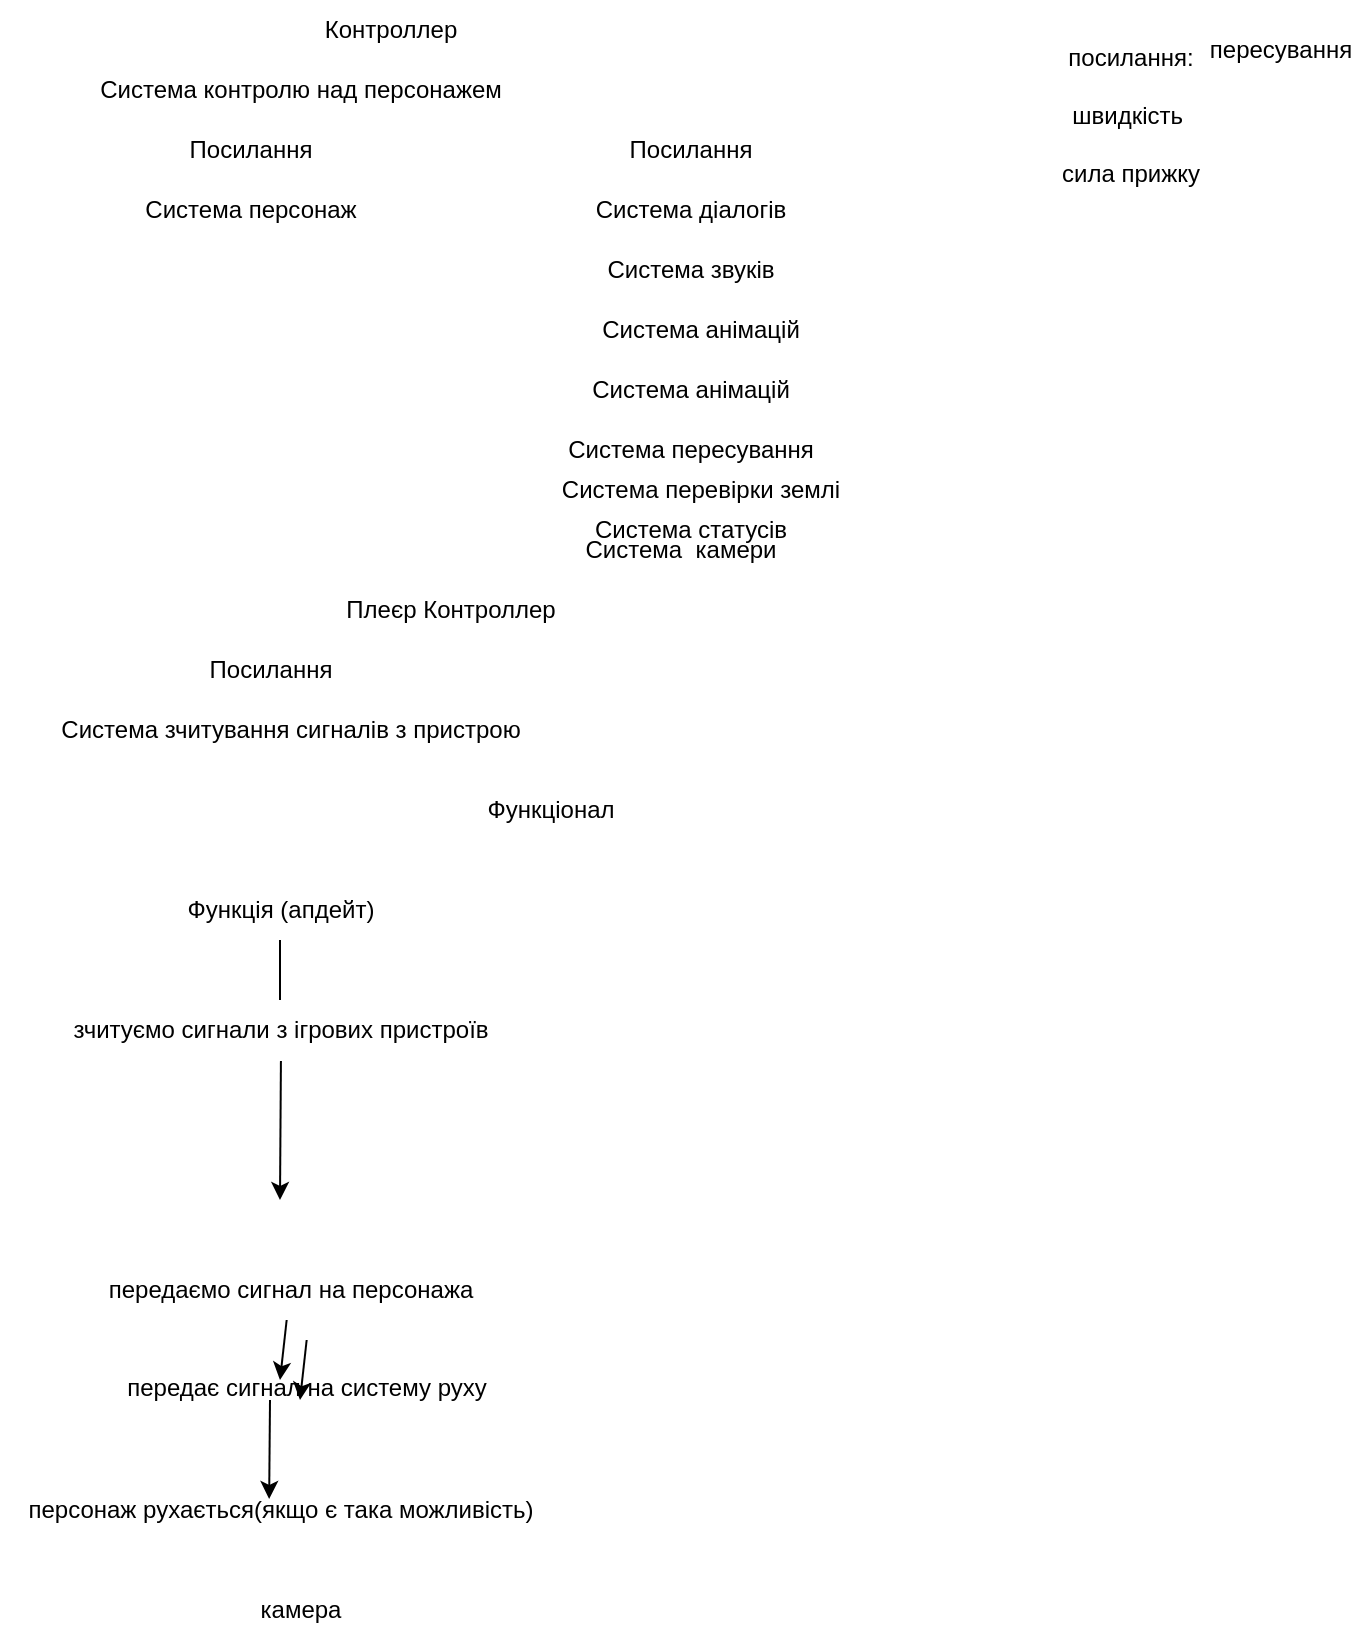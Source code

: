 <mxfile version="20.5.2" type="github"><diagram id="5h9PG_vXuS3DJWd-Hs_G" name="Страница 1"><mxGraphModel dx="2249" dy="804" grid="1" gridSize="10" guides="1" tooltips="1" connect="1" arrows="1" fold="1" page="1" pageScale="1" pageWidth="827" pageHeight="1169" math="0" shadow="0"><root><mxCell id="0"/><mxCell id="1" parent="0"/><mxCell id="dtSt8e3I-HmDm1G3f-C_-1" value="Контроллер" style="text;html=1;resizable=0;autosize=1;align=center;verticalAlign=middle;points=[];fillColor=none;strokeColor=none;rounded=0;" parent="1" vertex="1"><mxGeometry x="120" y="300" width="90" height="30" as="geometry"/></mxCell><mxCell id="dtSt8e3I-HmDm1G3f-C_-2" value="Система контролю над персонажем" style="text;html=1;resizable=0;autosize=1;align=center;verticalAlign=middle;points=[];fillColor=none;strokeColor=none;rounded=0;" parent="1" vertex="1"><mxGeometry x="10" y="330" width="220" height="30" as="geometry"/></mxCell><mxCell id="dtSt8e3I-HmDm1G3f-C_-3" value="Посилання" style="text;html=1;resizable=0;autosize=1;align=center;verticalAlign=middle;points=[];fillColor=none;strokeColor=none;rounded=0;" parent="1" vertex="1"><mxGeometry x="275" y="360" width="80" height="30" as="geometry"/></mxCell><mxCell id="dtSt8e3I-HmDm1G3f-C_-4" value="Система діалогів" style="text;html=1;resizable=0;autosize=1;align=center;verticalAlign=middle;points=[];fillColor=none;strokeColor=none;rounded=0;" parent="1" vertex="1"><mxGeometry x="255" y="390" width="120" height="30" as="geometry"/></mxCell><mxCell id="dtSt8e3I-HmDm1G3f-C_-5" value="Система звуків" style="text;html=1;resizable=0;autosize=1;align=center;verticalAlign=middle;points=[];fillColor=none;strokeColor=none;rounded=0;" parent="1" vertex="1"><mxGeometry x="260" y="420" width="110" height="30" as="geometry"/></mxCell><mxCell id="dtSt8e3I-HmDm1G3f-C_-6" value="Система анімацій" style="text;html=1;resizable=0;autosize=1;align=center;verticalAlign=middle;points=[];fillColor=none;strokeColor=none;rounded=0;" parent="1" vertex="1"><mxGeometry x="260" y="450" width="120" height="30" as="geometry"/></mxCell><mxCell id="dtSt8e3I-HmDm1G3f-C_-7" value="Система анімацій" style="text;html=1;resizable=0;autosize=1;align=center;verticalAlign=middle;points=[];fillColor=none;strokeColor=none;rounded=0;" parent="1" vertex="1"><mxGeometry x="255" y="480" width="120" height="30" as="geometry"/></mxCell><mxCell id="dtSt8e3I-HmDm1G3f-C_-8" value="Система пересування" style="text;html=1;resizable=0;autosize=1;align=center;verticalAlign=middle;points=[];fillColor=none;strokeColor=none;rounded=0;" parent="1" vertex="1"><mxGeometry x="240" y="510" width="150" height="30" as="geometry"/></mxCell><mxCell id="dtSt8e3I-HmDm1G3f-C_-9" value="Система перевірки землі" style="text;html=1;resizable=0;autosize=1;align=center;verticalAlign=middle;points=[];fillColor=none;strokeColor=none;rounded=0;" parent="1" vertex="1"><mxGeometry x="240" y="530" width="160" height="30" as="geometry"/></mxCell><mxCell id="dtSt8e3I-HmDm1G3f-C_-10" value="Система статусів" style="text;html=1;resizable=0;autosize=1;align=center;verticalAlign=middle;points=[];fillColor=none;strokeColor=none;rounded=0;" parent="1" vertex="1"><mxGeometry x="255" y="550" width="120" height="30" as="geometry"/></mxCell><mxCell id="dtSt8e3I-HmDm1G3f-C_-12" value="Посилання" style="text;html=1;resizable=0;autosize=1;align=center;verticalAlign=middle;points=[];fillColor=none;strokeColor=none;rounded=0;" parent="1" vertex="1"><mxGeometry x="55" y="360" width="80" height="30" as="geometry"/></mxCell><mxCell id="dtSt8e3I-HmDm1G3f-C_-13" value="Система персонаж" style="text;html=1;resizable=0;autosize=1;align=center;verticalAlign=middle;points=[];fillColor=none;strokeColor=none;rounded=0;" parent="1" vertex="1"><mxGeometry x="30" y="390" width="130" height="30" as="geometry"/></mxCell><mxCell id="dtSt8e3I-HmDm1G3f-C_-14" value="Плеєр Контроллер" style="text;html=1;resizable=0;autosize=1;align=center;verticalAlign=middle;points=[];fillColor=none;strokeColor=none;rounded=0;" parent="1" vertex="1"><mxGeometry x="130" y="590" width="130" height="30" as="geometry"/></mxCell><mxCell id="dtSt8e3I-HmDm1G3f-C_-15" value="Посилання" style="text;html=1;resizable=0;autosize=1;align=center;verticalAlign=middle;points=[];fillColor=none;strokeColor=none;rounded=0;" parent="1" vertex="1"><mxGeometry x="65" y="620" width="80" height="30" as="geometry"/></mxCell><mxCell id="dtSt8e3I-HmDm1G3f-C_-17" value="Система зчитування сигналів з пристрою" style="text;html=1;resizable=0;autosize=1;align=center;verticalAlign=middle;points=[];fillColor=none;strokeColor=none;rounded=0;" parent="1" vertex="1"><mxGeometry x="-10" y="650" width="250" height="30" as="geometry"/></mxCell><mxCell id="dtSt8e3I-HmDm1G3f-C_-18" value="Функціонал" style="text;html=1;resizable=0;autosize=1;align=center;verticalAlign=middle;points=[];fillColor=none;strokeColor=none;rounded=0;" parent="1" vertex="1"><mxGeometry x="200" y="690" width="90" height="30" as="geometry"/></mxCell><mxCell id="dtSt8e3I-HmDm1G3f-C_-19" value="Функція (апдейт)" style="text;html=1;resizable=0;autosize=1;align=center;verticalAlign=middle;points=[];fillColor=none;strokeColor=none;rounded=0;" parent="1" vertex="1"><mxGeometry x="50" y="740" width="120" height="30" as="geometry"/></mxCell><mxCell id="dtSt8e3I-HmDm1G3f-C_-20" value="" style="endArrow=none;html=1;rounded=0;exitX=0.5;exitY=1;exitDx=0;exitDy=0;exitPerimeter=0;" parent="1" source="dtSt8e3I-HmDm1G3f-C_-19" edge="1"><mxGeometry width="50" height="50" relative="1" as="geometry"><mxPoint x="190" y="720" as="sourcePoint"/><mxPoint x="110" y="800" as="targetPoint"/></mxGeometry></mxCell><mxCell id="dtSt8e3I-HmDm1G3f-C_-21" value="зчитуємо сигнали з ігрових пристроїв" style="text;html=1;resizable=0;autosize=1;align=center;verticalAlign=middle;points=[];fillColor=none;strokeColor=none;rounded=0;" parent="1" vertex="1"><mxGeometry x="-5" y="800" width="230" height="30" as="geometry"/></mxCell><mxCell id="dtSt8e3I-HmDm1G3f-C_-23" value="" style="endArrow=classic;html=1;rounded=0;exitX=0.502;exitY=1.017;exitDx=0;exitDy=0;exitPerimeter=0;" parent="1" source="dtSt8e3I-HmDm1G3f-C_-21" edge="1"><mxGeometry width="50" height="50" relative="1" as="geometry"><mxPoint x="240" y="620" as="sourcePoint"/><mxPoint x="110" y="900" as="targetPoint"/></mxGeometry></mxCell><mxCell id="dtSt8e3I-HmDm1G3f-C_-24" value="передаємо сигнал на персонажа" style="text;html=1;resizable=0;autosize=1;align=center;verticalAlign=middle;points=[];fillColor=none;strokeColor=none;rounded=0;" parent="1" vertex="1"><mxGeometry x="10" y="930" width="210" height="30" as="geometry"/></mxCell><mxCell id="dtSt8e3I-HmDm1G3f-C_-25" value="передає сигнал на систему руху" style="text;html=1;resizable=0;autosize=1;align=center;verticalAlign=middle;points=[];fillColor=none;strokeColor=none;rounded=0;" parent="1" vertex="1"><mxGeometry x="23" y="979" width="200" height="30" as="geometry"/></mxCell><mxCell id="dtSt8e3I-HmDm1G3f-C_-26" value="персонаж рухається(якщо є така можливість)" style="text;html=1;resizable=0;autosize=1;align=center;verticalAlign=middle;points=[];fillColor=none;strokeColor=none;rounded=0;" parent="1" vertex="1"><mxGeometry x="-30" y="1040" width="280" height="30" as="geometry"/></mxCell><mxCell id="dtSt8e3I-HmDm1G3f-C_-27" value="" style="endArrow=classic;html=1;rounded=0;" parent="1" source="dtSt8e3I-HmDm1G3f-C_-24" edge="1"><mxGeometry width="50" height="50" relative="1" as="geometry"><mxPoint x="240" y="780" as="sourcePoint"/><mxPoint x="110" y="990" as="targetPoint"/><Array as="points"/></mxGeometry></mxCell><mxCell id="dtSt8e3I-HmDm1G3f-C_-30" value="" style="endArrow=classic;html=1;rounded=0;" parent="1" edge="1"><mxGeometry width="50" height="50" relative="1" as="geometry"><mxPoint x="105" y="1000" as="sourcePoint"/><mxPoint x="104.58" y="1049.49" as="targetPoint"/></mxGeometry></mxCell><mxCell id="dtSt8e3I-HmDm1G3f-C_-31" value="пересування" style="text;html=1;resizable=0;autosize=1;align=center;verticalAlign=middle;points=[];rounded=0;" parent="1" vertex="1"><mxGeometry x="565" y="310" width="90" height="30" as="geometry"/></mxCell><mxCell id="dtSt8e3I-HmDm1G3f-C_-32" value="посилання:&lt;br&gt;&lt;br&gt;швидкість&amp;nbsp;&lt;br&gt;&lt;br&gt;сила прижку&lt;br&gt;&lt;br&gt;" style="text;html=1;resizable=0;autosize=1;align=center;verticalAlign=middle;points=[];rounded=0;" parent="1" vertex="1"><mxGeometry x="490" y="315" width="90" height="100" as="geometry"/></mxCell><mxCell id="dtSt8e3I-HmDm1G3f-C_-34" value="Система&amp;nbsp; камери" style="text;html=1;resizable=0;autosize=1;align=center;verticalAlign=middle;points=[];fillColor=none;strokeColor=none;rounded=0;" parent="1" vertex="1"><mxGeometry x="250" y="560" width="120" height="30" as="geometry"/></mxCell><mxCell id="dtSt8e3I-HmDm1G3f-C_-35" value="камера" style="text;html=1;resizable=0;autosize=1;align=center;verticalAlign=middle;points=[];fillColor=none;strokeColor=none;rounded=0;" parent="1" vertex="1"><mxGeometry x="90" y="1090" width="60" height="30" as="geometry"/></mxCell><mxCell id="dtSt8e3I-HmDm1G3f-C_-36" value="" style="endArrow=classic;html=1;rounded=0;" parent="1" edge="1"><mxGeometry width="50" height="50" relative="1" as="geometry"><mxPoint x="123.333" y="970" as="sourcePoint"/><mxPoint x="120" y="1000" as="targetPoint"/><Array as="points"/></mxGeometry></mxCell></root></mxGraphModel></diagram></mxfile>